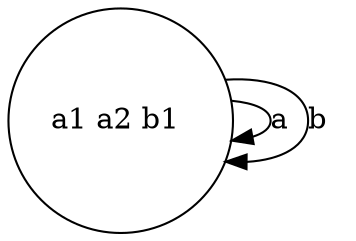 digraph A {
  "a1 a2 b1 " [shape=rect];
  "a1 a2 b1 " [shape=circle];
  "a1 a2 b1 " -> "a1 a2 b1 " [label="a"];
  "a1 a2 b1 " -> "a1 a2 b1 " [label="b"];
}
